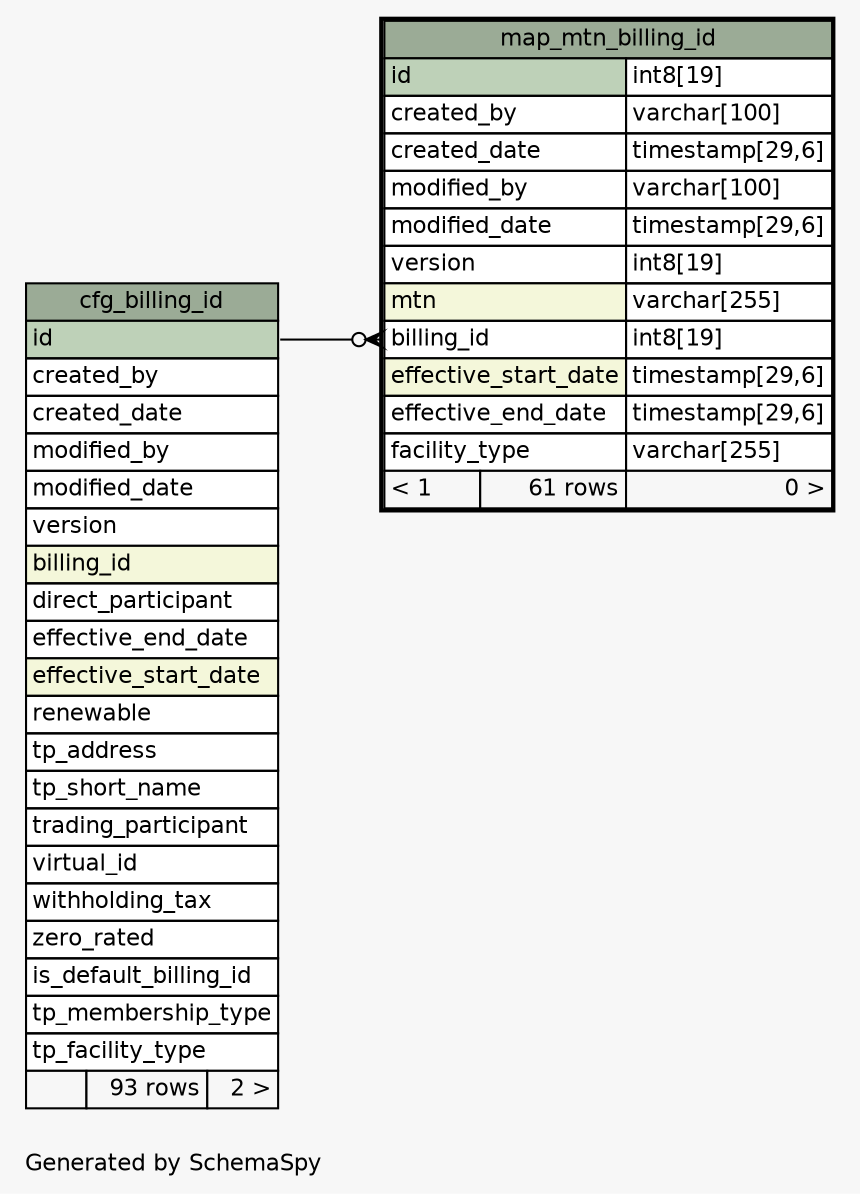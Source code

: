 // dot 2.36.0 on Mac OS X 10.12.6
// SchemaSpy rev 590
digraph "oneDegreeRelationshipsDiagram" {
  graph [
    rankdir="RL"
    bgcolor="#f7f7f7"
    label="\nGenerated by SchemaSpy"
    labeljust="l"
    nodesep="0.18"
    ranksep="0.46"
    fontname="Helvetica"
    fontsize="11"
  ];
  node [
    fontname="Helvetica"
    fontsize="11"
    shape="plaintext"
  ];
  edge [
    arrowsize="0.8"
  ];
  "map_mtn_billing_id":"billing_id":w -> "cfg_billing_id":"id":e [arrowhead=none dir=back arrowtail=crowodot];
  "cfg_billing_id" [
    label=<
    <TABLE BORDER="0" CELLBORDER="1" CELLSPACING="0" BGCOLOR="#ffffff">
      <TR><TD COLSPAN="3" BGCOLOR="#9bab96" ALIGN="CENTER">cfg_billing_id</TD></TR>
      <TR><TD PORT="id" COLSPAN="3" BGCOLOR="#bed1b8" ALIGN="LEFT">id</TD></TR>
      <TR><TD PORT="created_by" COLSPAN="3" ALIGN="LEFT">created_by</TD></TR>
      <TR><TD PORT="created_date" COLSPAN="3" ALIGN="LEFT">created_date</TD></TR>
      <TR><TD PORT="modified_by" COLSPAN="3" ALIGN="LEFT">modified_by</TD></TR>
      <TR><TD PORT="modified_date" COLSPAN="3" ALIGN="LEFT">modified_date</TD></TR>
      <TR><TD PORT="version" COLSPAN="3" ALIGN="LEFT">version</TD></TR>
      <TR><TD PORT="billing_id" COLSPAN="3" BGCOLOR="#f4f7da" ALIGN="LEFT">billing_id</TD></TR>
      <TR><TD PORT="direct_participant" COLSPAN="3" ALIGN="LEFT">direct_participant</TD></TR>
      <TR><TD PORT="effective_end_date" COLSPAN="3" ALIGN="LEFT">effective_end_date</TD></TR>
      <TR><TD PORT="effective_start_date" COLSPAN="3" BGCOLOR="#f4f7da" ALIGN="LEFT">effective_start_date</TD></TR>
      <TR><TD PORT="renewable" COLSPAN="3" ALIGN="LEFT">renewable</TD></TR>
      <TR><TD PORT="tp_address" COLSPAN="3" ALIGN="LEFT">tp_address</TD></TR>
      <TR><TD PORT="tp_short_name" COLSPAN="3" ALIGN="LEFT">tp_short_name</TD></TR>
      <TR><TD PORT="trading_participant" COLSPAN="3" ALIGN="LEFT">trading_participant</TD></TR>
      <TR><TD PORT="virtual_id" COLSPAN="3" ALIGN="LEFT">virtual_id</TD></TR>
      <TR><TD PORT="withholding_tax" COLSPAN="3" ALIGN="LEFT">withholding_tax</TD></TR>
      <TR><TD PORT="zero_rated" COLSPAN="3" ALIGN="LEFT">zero_rated</TD></TR>
      <TR><TD PORT="is_default_billing_id" COLSPAN="3" ALIGN="LEFT">is_default_billing_id</TD></TR>
      <TR><TD PORT="tp_membership_type" COLSPAN="3" ALIGN="LEFT">tp_membership_type</TD></TR>
      <TR><TD PORT="tp_facility_type" COLSPAN="3" ALIGN="LEFT">tp_facility_type</TD></TR>
      <TR><TD ALIGN="LEFT" BGCOLOR="#f7f7f7">  </TD><TD ALIGN="RIGHT" BGCOLOR="#f7f7f7">93 rows</TD><TD ALIGN="RIGHT" BGCOLOR="#f7f7f7">2 &gt;</TD></TR>
    </TABLE>>
    URL="cfg_billing_id.html"
    tooltip="cfg_billing_id"
  ];
  "map_mtn_billing_id" [
    label=<
    <TABLE BORDER="2" CELLBORDER="1" CELLSPACING="0" BGCOLOR="#ffffff">
      <TR><TD COLSPAN="3" BGCOLOR="#9bab96" ALIGN="CENTER">map_mtn_billing_id</TD></TR>
      <TR><TD PORT="id" COLSPAN="2" BGCOLOR="#bed1b8" ALIGN="LEFT">id</TD><TD PORT="id.type" ALIGN="LEFT">int8[19]</TD></TR>
      <TR><TD PORT="created_by" COLSPAN="2" ALIGN="LEFT">created_by</TD><TD PORT="created_by.type" ALIGN="LEFT">varchar[100]</TD></TR>
      <TR><TD PORT="created_date" COLSPAN="2" ALIGN="LEFT">created_date</TD><TD PORT="created_date.type" ALIGN="LEFT">timestamp[29,6]</TD></TR>
      <TR><TD PORT="modified_by" COLSPAN="2" ALIGN="LEFT">modified_by</TD><TD PORT="modified_by.type" ALIGN="LEFT">varchar[100]</TD></TR>
      <TR><TD PORT="modified_date" COLSPAN="2" ALIGN="LEFT">modified_date</TD><TD PORT="modified_date.type" ALIGN="LEFT">timestamp[29,6]</TD></TR>
      <TR><TD PORT="version" COLSPAN="2" ALIGN="LEFT">version</TD><TD PORT="version.type" ALIGN="LEFT">int8[19]</TD></TR>
      <TR><TD PORT="mtn" COLSPAN="2" BGCOLOR="#f4f7da" ALIGN="LEFT">mtn</TD><TD PORT="mtn.type" ALIGN="LEFT">varchar[255]</TD></TR>
      <TR><TD PORT="billing_id" COLSPAN="2" ALIGN="LEFT">billing_id</TD><TD PORT="billing_id.type" ALIGN="LEFT">int8[19]</TD></TR>
      <TR><TD PORT="effective_start_date" COLSPAN="2" BGCOLOR="#f4f7da" ALIGN="LEFT">effective_start_date</TD><TD PORT="effective_start_date.type" ALIGN="LEFT">timestamp[29,6]</TD></TR>
      <TR><TD PORT="effective_end_date" COLSPAN="2" ALIGN="LEFT">effective_end_date</TD><TD PORT="effective_end_date.type" ALIGN="LEFT">timestamp[29,6]</TD></TR>
      <TR><TD PORT="facility_type" COLSPAN="2" ALIGN="LEFT">facility_type</TD><TD PORT="facility_type.type" ALIGN="LEFT">varchar[255]</TD></TR>
      <TR><TD ALIGN="LEFT" BGCOLOR="#f7f7f7">&lt; 1</TD><TD ALIGN="RIGHT" BGCOLOR="#f7f7f7">61 rows</TD><TD ALIGN="RIGHT" BGCOLOR="#f7f7f7">0 &gt;</TD></TR>
    </TABLE>>
    URL="map_mtn_billing_id.html"
    tooltip="map_mtn_billing_id"
  ];
}
